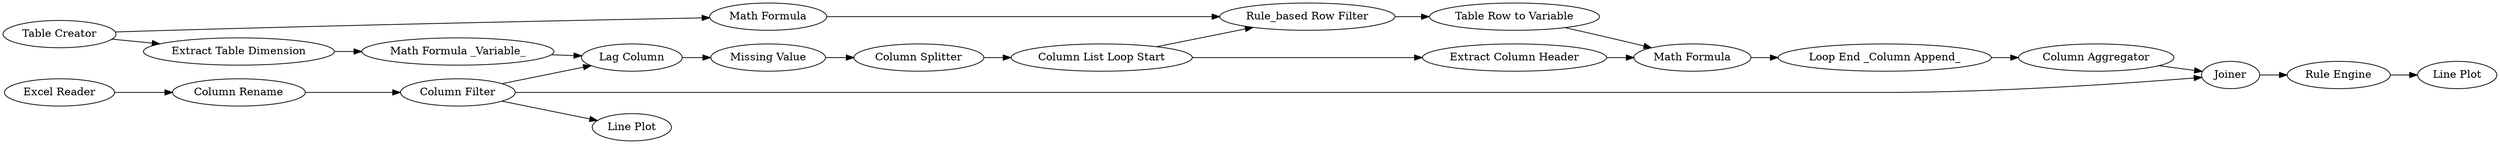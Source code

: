 digraph {
	66 -> 58
	51 -> 50
	58 -> 68
	67 -> 66
	57 -> 58
	59 -> 60
	54 -> 53
	47 -> 54
	55 -> 57
	66 -> 62
	48 -> 51
	60 -> 45
	56 -> 47
	47 -> 50
	46 -> 56
	45 -> 46
	48 -> 59
	68 -> 61
	50 -> 52
	52 -> 53
	63 -> 67
	66 -> 45
	53 -> 55
	57 [label="Column Aggregator"]
	55 [label="Loop End _Column Append_"]
	58 [label=Joiner]
	51 [label="Math Formula"]
	56 [label="Column Splitter"]
	54 [label="Extract Column Header"]
	59 [label="Extract Table Dimension"]
	48 [label="Table Creator"]
	50 [label="Rule_based Row Filter"]
	53 [label="Math Formula"]
	68 [label="Rule Engine"]
	67 [label="Column Rename"]
	47 [label="Column List Loop Start"]
	63 [label="Excel Reader"]
	61 [label="Line Plot"]
	60 [label="Math Formula _Variable_"]
	66 [label="Column Filter"]
	62 [label="Line Plot"]
	46 [label="Missing Value"]
	52 [label="Table Row to Variable"]
	45 [label="Lag Column"]
	rankdir=LR
}
